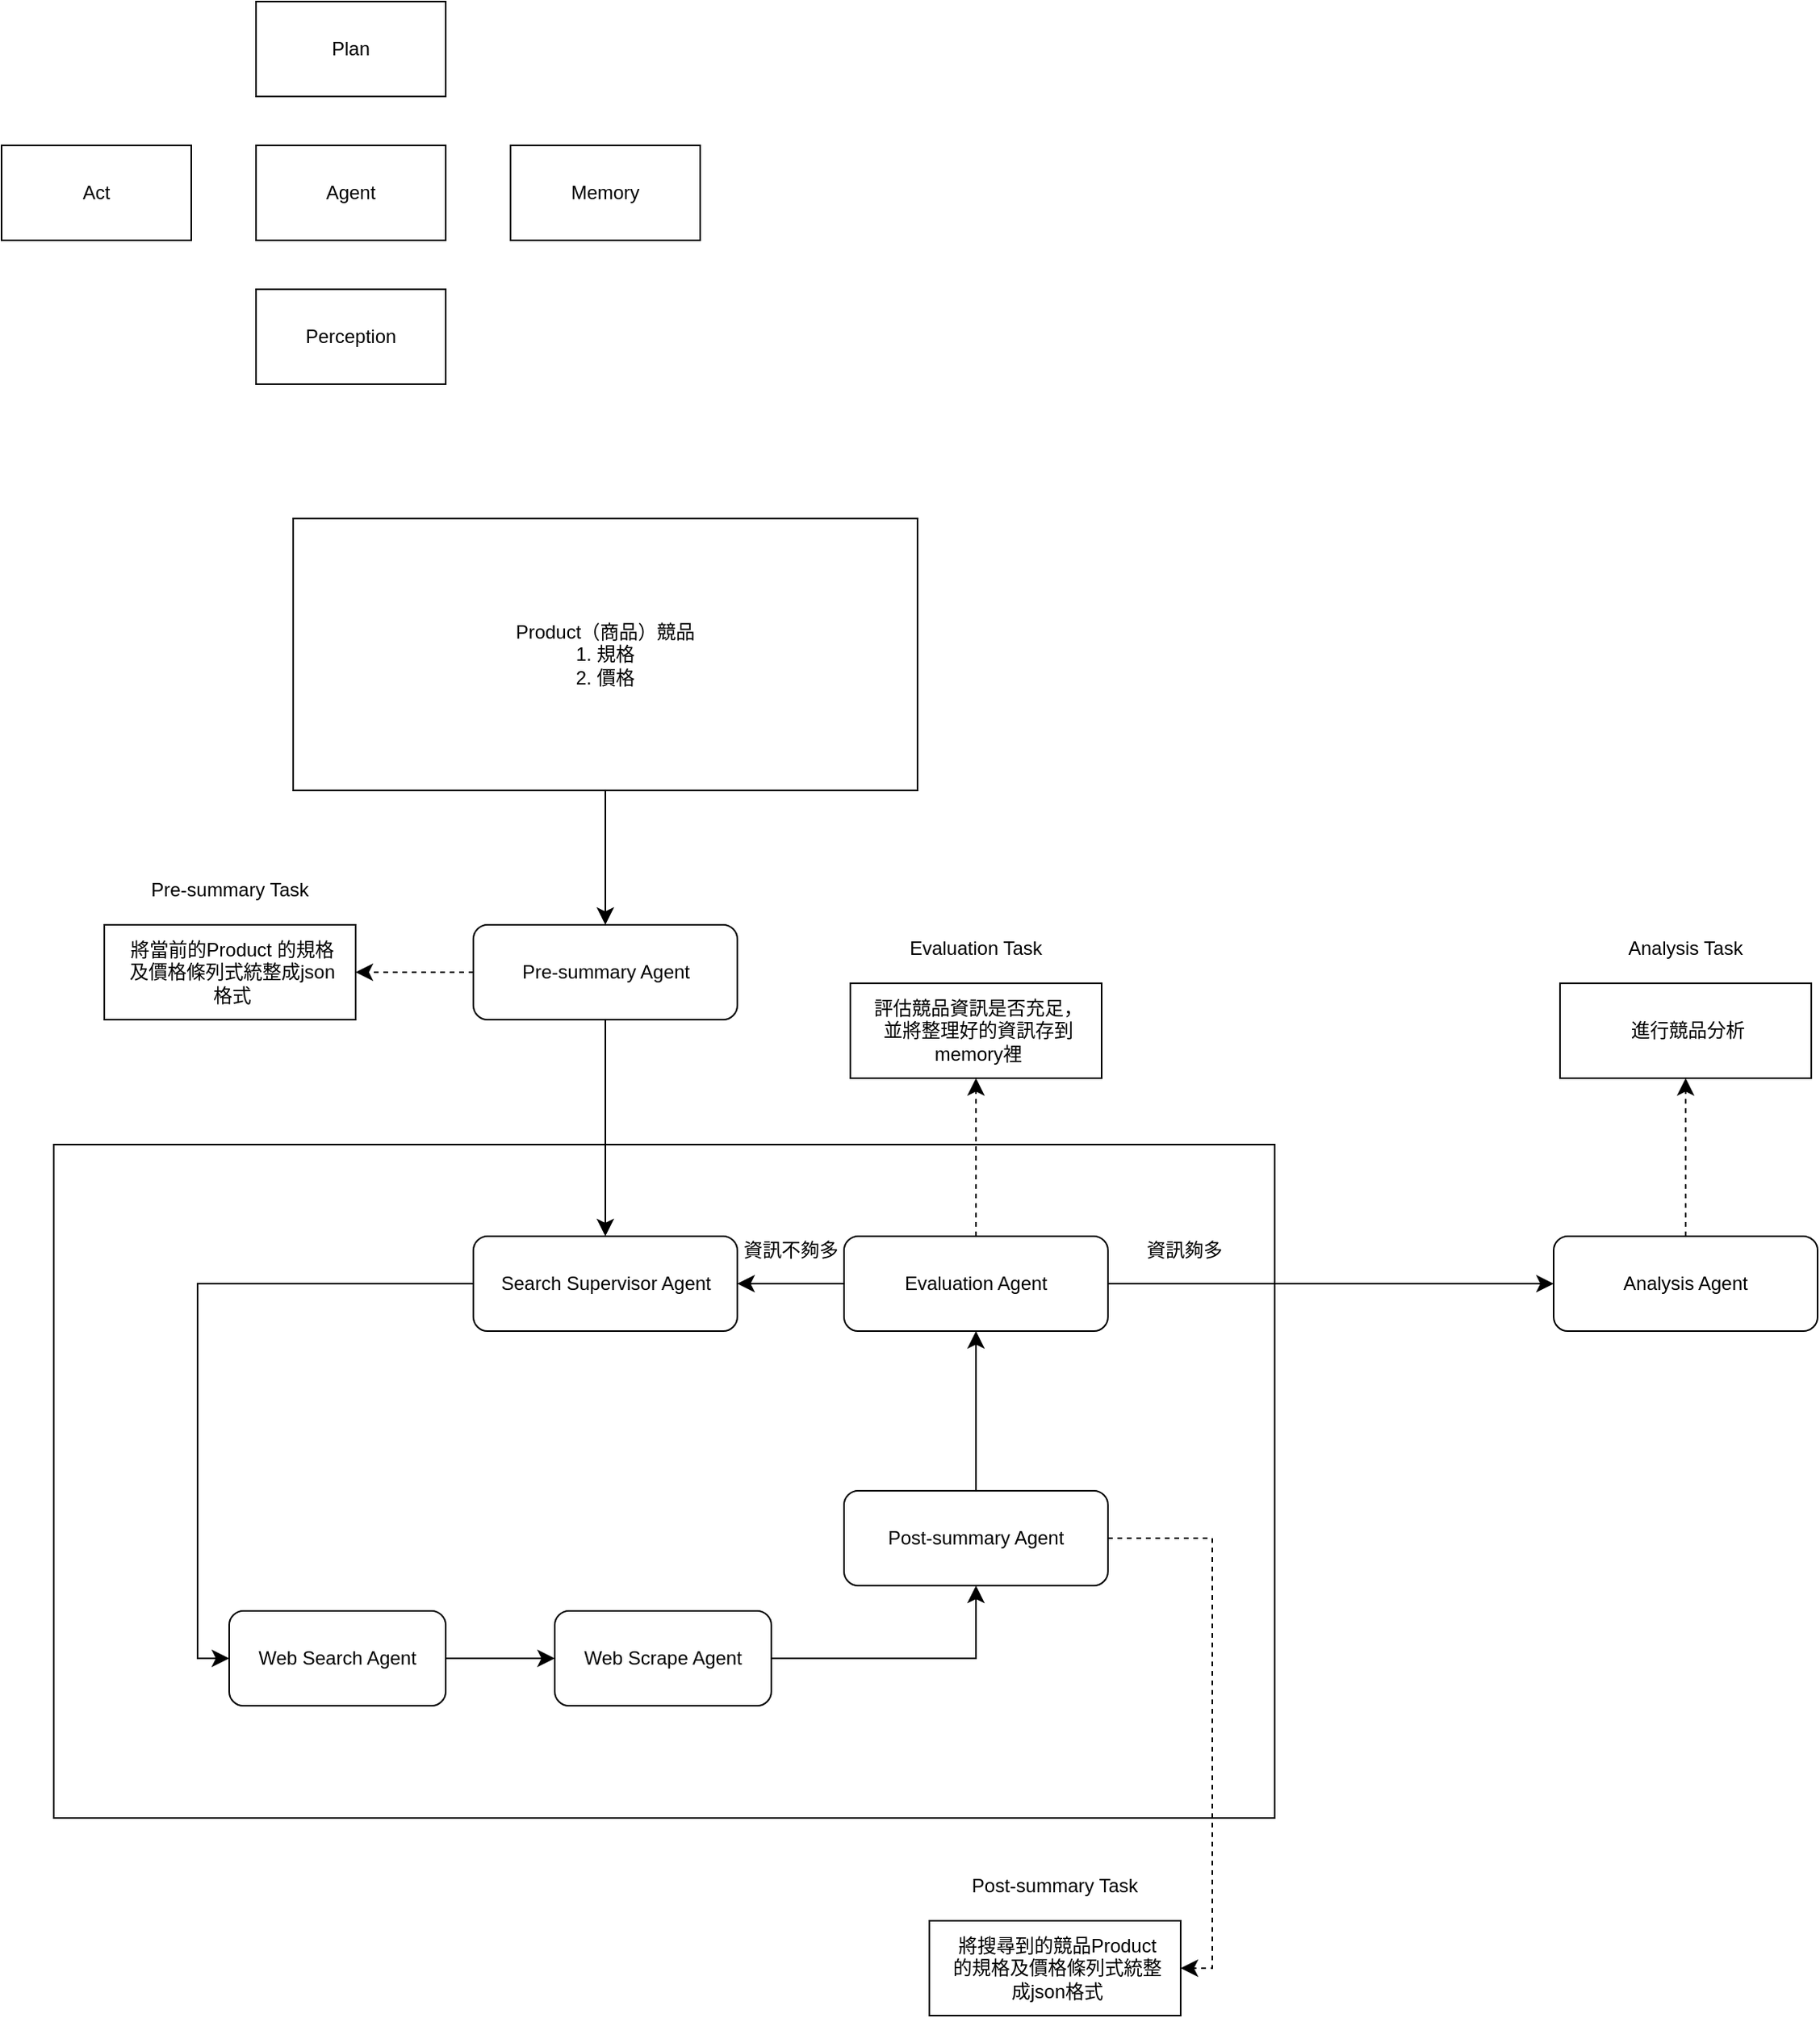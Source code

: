 <mxfile version="26.2.12">
  <diagram name="第 1 页" id="wdlJEJVCv6MkUgaYpFra">
    <mxGraphModel dx="1857" dy="1584" grid="0" gridSize="10" guides="1" tooltips="1" connect="1" arrows="1" fold="1" page="0" pageScale="1" pageWidth="827" pageHeight="1169" math="0" shadow="0">
      <root>
        <mxCell id="0" />
        <mxCell id="1" parent="0" />
        <mxCell id="oqBidD13vxVgjalaLg6l-1" value="Agent" style="rounded=0;whiteSpace=wrap;html=1;" vertex="1" parent="1">
          <mxGeometry x="144" y="-151" width="120" height="60" as="geometry" />
        </mxCell>
        <mxCell id="oqBidD13vxVgjalaLg6l-2" value="Act" style="rounded=0;whiteSpace=wrap;html=1;" vertex="1" parent="1">
          <mxGeometry x="-17" y="-151" width="120" height="60" as="geometry" />
        </mxCell>
        <mxCell id="oqBidD13vxVgjalaLg6l-3" value="Plan" style="rounded=0;whiteSpace=wrap;html=1;" vertex="1" parent="1">
          <mxGeometry x="144" y="-242" width="120" height="60" as="geometry" />
        </mxCell>
        <mxCell id="oqBidD13vxVgjalaLg6l-4" value="Perception" style="rounded=0;whiteSpace=wrap;html=1;" vertex="1" parent="1">
          <mxGeometry x="144" y="-60" width="120" height="60" as="geometry" />
        </mxCell>
        <mxCell id="oqBidD13vxVgjalaLg6l-5" value="Memory" style="rounded=0;whiteSpace=wrap;html=1;" vertex="1" parent="1">
          <mxGeometry x="305" y="-151" width="120" height="60" as="geometry" />
        </mxCell>
        <mxCell id="oqBidD13vxVgjalaLg6l-22" style="edgeStyle=none;curved=1;rounded=0;orthogonalLoop=1;jettySize=auto;html=1;entryX=0.5;entryY=0;entryDx=0;entryDy=0;fontSize=12;startSize=8;endSize=8;" edge="1" parent="1" source="oqBidD13vxVgjalaLg6l-6" target="oqBidD13vxVgjalaLg6l-11">
          <mxGeometry relative="1" as="geometry" />
        </mxCell>
        <mxCell id="oqBidD13vxVgjalaLg6l-6" value="" style="rounded=0;whiteSpace=wrap;html=1;" vertex="1" parent="1">
          <mxGeometry x="167.5" y="85" width="395" height="172" as="geometry" />
        </mxCell>
        <mxCell id="oqBidD13vxVgjalaLg6l-7" value="Product（商品）競品&lt;br&gt;1. 規格&lt;br&gt;2. 價格" style="text;html=1;align=center;verticalAlign=middle;whiteSpace=wrap;rounded=0;" vertex="1" parent="1">
          <mxGeometry x="263" y="147" width="204" height="48" as="geometry" />
        </mxCell>
        <mxCell id="oqBidD13vxVgjalaLg6l-14" value="" style="rounded=0;whiteSpace=wrap;html=1;" vertex="1" parent="1">
          <mxGeometry x="16" y="481" width="772.5" height="426" as="geometry" />
        </mxCell>
        <mxCell id="oqBidD13vxVgjalaLg6l-23" value="" style="edgeStyle=none;curved=1;rounded=0;orthogonalLoop=1;jettySize=auto;html=1;fontSize=12;startSize=8;endSize=8;" edge="1" parent="1" source="oqBidD13vxVgjalaLg6l-8" target="oqBidD13vxVgjalaLg6l-15">
          <mxGeometry relative="1" as="geometry" />
        </mxCell>
        <mxCell id="oqBidD13vxVgjalaLg6l-8" value="Web Search Agent" style="rounded=1;whiteSpace=wrap;html=1;" vertex="1" parent="1">
          <mxGeometry x="127" y="776" width="137" height="60" as="geometry" />
        </mxCell>
        <mxCell id="oqBidD13vxVgjalaLg6l-26" style="edgeStyle=orthogonalEdgeStyle;rounded=0;orthogonalLoop=1;jettySize=auto;html=1;entryX=0;entryY=0.5;entryDx=0;entryDy=0;fontSize=12;startSize=8;endSize=8;exitX=0;exitY=0.5;exitDx=0;exitDy=0;" edge="1" parent="1" source="oqBidD13vxVgjalaLg6l-10" target="oqBidD13vxVgjalaLg6l-8">
          <mxGeometry relative="1" as="geometry" />
        </mxCell>
        <mxCell id="oqBidD13vxVgjalaLg6l-10" value="Search Supervisor Agent" style="rounded=1;whiteSpace=wrap;html=1;" vertex="1" parent="1">
          <mxGeometry x="281.5" y="539" width="167" height="60" as="geometry" />
        </mxCell>
        <mxCell id="oqBidD13vxVgjalaLg6l-25" style="edgeStyle=none;curved=1;rounded=0;orthogonalLoop=1;jettySize=auto;html=1;fontSize=12;startSize=8;endSize=8;entryX=0.5;entryY=0;entryDx=0;entryDy=0;" edge="1" parent="1" source="oqBidD13vxVgjalaLg6l-11" target="oqBidD13vxVgjalaLg6l-10">
          <mxGeometry relative="1" as="geometry" />
        </mxCell>
        <mxCell id="oqBidD13vxVgjalaLg6l-49" value="" style="edgeStyle=none;curved=1;rounded=0;orthogonalLoop=1;jettySize=auto;html=1;fontSize=12;startSize=8;endSize=8;entryX=1;entryY=0.5;entryDx=0;entryDy=0;dashed=1;" edge="1" parent="1" source="oqBidD13vxVgjalaLg6l-11" target="oqBidD13vxVgjalaLg6l-32">
          <mxGeometry relative="1" as="geometry" />
        </mxCell>
        <mxCell id="oqBidD13vxVgjalaLg6l-11" value="Pre-summary Agent" style="rounded=1;whiteSpace=wrap;html=1;" vertex="1" parent="1">
          <mxGeometry x="281.5" y="342" width="167" height="60" as="geometry" />
        </mxCell>
        <mxCell id="oqBidD13vxVgjalaLg6l-19" value="" style="edgeStyle=none;curved=1;rounded=0;orthogonalLoop=1;jettySize=auto;html=1;fontSize=12;startSize=8;endSize=8;" edge="1" parent="1" source="oqBidD13vxVgjalaLg6l-12" target="oqBidD13vxVgjalaLg6l-13">
          <mxGeometry relative="1" as="geometry" />
        </mxCell>
        <mxCell id="oqBidD13vxVgjalaLg6l-45" style="edgeStyle=orthogonalEdgeStyle;rounded=0;orthogonalLoop=1;jettySize=auto;html=1;entryX=1;entryY=0.5;entryDx=0;entryDy=0;fontSize=12;startSize=8;endSize=8;exitX=1;exitY=0.5;exitDx=0;exitDy=0;dashed=1;" edge="1" parent="1" source="oqBidD13vxVgjalaLg6l-12" target="oqBidD13vxVgjalaLg6l-40">
          <mxGeometry relative="1" as="geometry" />
        </mxCell>
        <mxCell id="oqBidD13vxVgjalaLg6l-12" value="Post-summary Agent" style="rounded=1;whiteSpace=wrap;html=1;" vertex="1" parent="1">
          <mxGeometry x="516" y="700" width="167" height="60" as="geometry" />
        </mxCell>
        <mxCell id="oqBidD13vxVgjalaLg6l-27" value="" style="edgeStyle=none;curved=1;rounded=0;orthogonalLoop=1;jettySize=auto;html=1;fontSize=12;startSize=8;endSize=8;" edge="1" parent="1" source="oqBidD13vxVgjalaLg6l-13" target="oqBidD13vxVgjalaLg6l-10">
          <mxGeometry relative="1" as="geometry" />
        </mxCell>
        <mxCell id="oqBidD13vxVgjalaLg6l-30" style="edgeStyle=none;curved=1;rounded=0;orthogonalLoop=1;jettySize=auto;html=1;entryX=0;entryY=0.5;entryDx=0;entryDy=0;fontSize=12;startSize=8;endSize=8;" edge="1" parent="1" source="oqBidD13vxVgjalaLg6l-13" target="oqBidD13vxVgjalaLg6l-29">
          <mxGeometry relative="1" as="geometry" />
        </mxCell>
        <mxCell id="oqBidD13vxVgjalaLg6l-50" value="" style="edgeStyle=none;curved=1;rounded=0;orthogonalLoop=1;jettySize=auto;html=1;fontSize=12;startSize=8;endSize=8;entryX=0.5;entryY=1;entryDx=0;entryDy=0;dashed=1;" edge="1" parent="1" source="oqBidD13vxVgjalaLg6l-13" target="oqBidD13vxVgjalaLg6l-46">
          <mxGeometry relative="1" as="geometry" />
        </mxCell>
        <mxCell id="oqBidD13vxVgjalaLg6l-13" value="Evaluation Agent" style="rounded=1;whiteSpace=wrap;html=1;" vertex="1" parent="1">
          <mxGeometry x="516" y="539" width="167" height="60" as="geometry" />
        </mxCell>
        <mxCell id="oqBidD13vxVgjalaLg6l-32" value="" style="rounded=0;whiteSpace=wrap;html=1;" vertex="1" parent="1">
          <mxGeometry x="48" y="342" width="159" height="60" as="geometry" />
        </mxCell>
        <mxCell id="oqBidD13vxVgjalaLg6l-18" style="edgeStyle=orthogonalEdgeStyle;rounded=0;orthogonalLoop=1;jettySize=auto;html=1;entryX=0.5;entryY=1;entryDx=0;entryDy=0;fontSize=12;startSize=8;endSize=8;exitX=1;exitY=0.5;exitDx=0;exitDy=0;" edge="1" parent="1" source="oqBidD13vxVgjalaLg6l-15" target="oqBidD13vxVgjalaLg6l-12">
          <mxGeometry relative="1" as="geometry" />
        </mxCell>
        <mxCell id="oqBidD13vxVgjalaLg6l-15" value="Web Scrape Agent" style="rounded=1;whiteSpace=wrap;html=1;" vertex="1" parent="1">
          <mxGeometry x="333" y="776" width="137" height="60" as="geometry" />
        </mxCell>
        <mxCell id="oqBidD13vxVgjalaLg6l-58" style="edgeStyle=none;curved=1;rounded=0;orthogonalLoop=1;jettySize=auto;html=1;entryX=0.5;entryY=1;entryDx=0;entryDy=0;fontSize=12;startSize=8;endSize=8;dashed=1;" edge="1" parent="1" source="oqBidD13vxVgjalaLg6l-29" target="oqBidD13vxVgjalaLg6l-54">
          <mxGeometry relative="1" as="geometry" />
        </mxCell>
        <mxCell id="oqBidD13vxVgjalaLg6l-29" value="Analysis Agent" style="rounded=1;whiteSpace=wrap;html=1;" vertex="1" parent="1">
          <mxGeometry x="965" y="539" width="167" height="60" as="geometry" />
        </mxCell>
        <mxCell id="oqBidD13vxVgjalaLg6l-31" value="將當前的Product 的規格及價格條列式統整成json格式" style="text;html=1;align=center;verticalAlign=middle;whiteSpace=wrap;rounded=0;" vertex="1" parent="1">
          <mxGeometry x="60" y="355" width="138" height="34" as="geometry" />
        </mxCell>
        <mxCell id="oqBidD13vxVgjalaLg6l-33" value="Pre-summary Task" style="text;html=1;align=center;verticalAlign=middle;whiteSpace=wrap;rounded=0;" vertex="1" parent="1">
          <mxGeometry x="52" y="305" width="151" height="30" as="geometry" />
        </mxCell>
        <mxCell id="oqBidD13vxVgjalaLg6l-35" value="資訊不夠多" style="text;html=1;align=center;verticalAlign=middle;whiteSpace=wrap;rounded=0;" vertex="1" parent="1">
          <mxGeometry x="445" y="533" width="75" height="30" as="geometry" />
        </mxCell>
        <mxCell id="oqBidD13vxVgjalaLg6l-38" value="資訊夠多" style="text;html=1;align=center;verticalAlign=middle;whiteSpace=wrap;rounded=0;" vertex="1" parent="1">
          <mxGeometry x="694" y="533" width="75" height="30" as="geometry" />
        </mxCell>
        <mxCell id="oqBidD13vxVgjalaLg6l-40" value="" style="rounded=0;whiteSpace=wrap;html=1;" vertex="1" parent="1">
          <mxGeometry x="570" y="972" width="159" height="60" as="geometry" />
        </mxCell>
        <mxCell id="oqBidD13vxVgjalaLg6l-41" value="將搜尋到的競品Product 的規格及價格條列式統整成json格式" style="text;html=1;align=center;verticalAlign=middle;whiteSpace=wrap;rounded=0;" vertex="1" parent="1">
          <mxGeometry x="582" y="985" width="138" height="34" as="geometry" />
        </mxCell>
        <mxCell id="oqBidD13vxVgjalaLg6l-42" value="Post-summary Task" style="text;html=1;align=center;verticalAlign=middle;whiteSpace=wrap;rounded=0;" vertex="1" parent="1">
          <mxGeometry x="574" y="935" width="151" height="30" as="geometry" />
        </mxCell>
        <mxCell id="oqBidD13vxVgjalaLg6l-46" value="" style="rounded=0;whiteSpace=wrap;html=1;" vertex="1" parent="1">
          <mxGeometry x="520" y="379" width="159" height="60" as="geometry" />
        </mxCell>
        <mxCell id="oqBidD13vxVgjalaLg6l-47" value="評估競品資訊是否充足，並將整理好的資訊存到memory裡" style="text;html=1;align=center;verticalAlign=middle;whiteSpace=wrap;rounded=0;" vertex="1" parent="1">
          <mxGeometry x="532" y="392" width="138" height="34" as="geometry" />
        </mxCell>
        <mxCell id="oqBidD13vxVgjalaLg6l-48" value="Evaluation Task" style="text;html=1;align=center;verticalAlign=middle;whiteSpace=wrap;rounded=0;" vertex="1" parent="1">
          <mxGeometry x="524" y="342" width="151" height="30" as="geometry" />
        </mxCell>
        <mxCell id="oqBidD13vxVgjalaLg6l-54" value="" style="rounded=0;whiteSpace=wrap;html=1;" vertex="1" parent="1">
          <mxGeometry x="969" y="379" width="159" height="60" as="geometry" />
        </mxCell>
        <mxCell id="oqBidD13vxVgjalaLg6l-55" value="進行競品分析" style="text;html=1;align=center;verticalAlign=middle;whiteSpace=wrap;rounded=0;" vertex="1" parent="1">
          <mxGeometry x="981" y="392" width="138" height="34" as="geometry" />
        </mxCell>
        <mxCell id="oqBidD13vxVgjalaLg6l-56" value="Analysis Task" style="text;html=1;align=center;verticalAlign=middle;whiteSpace=wrap;rounded=0;" vertex="1" parent="1">
          <mxGeometry x="973" y="342" width="151" height="30" as="geometry" />
        </mxCell>
      </root>
    </mxGraphModel>
  </diagram>
</mxfile>
